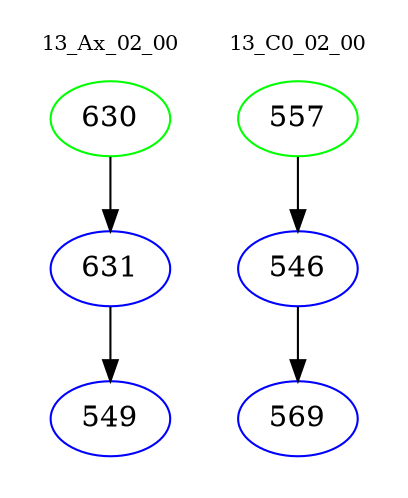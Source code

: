 digraph{
subgraph cluster_0 {
color = white
label = "13_Ax_02_00";
fontsize=10;
T0_630 [label="630", color="green"]
T0_630 -> T0_631 [color="black"]
T0_631 [label="631", color="blue"]
T0_631 -> T0_549 [color="black"]
T0_549 [label="549", color="blue"]
}
subgraph cluster_1 {
color = white
label = "13_C0_02_00";
fontsize=10;
T1_557 [label="557", color="green"]
T1_557 -> T1_546 [color="black"]
T1_546 [label="546", color="blue"]
T1_546 -> T1_569 [color="black"]
T1_569 [label="569", color="blue"]
}
}
